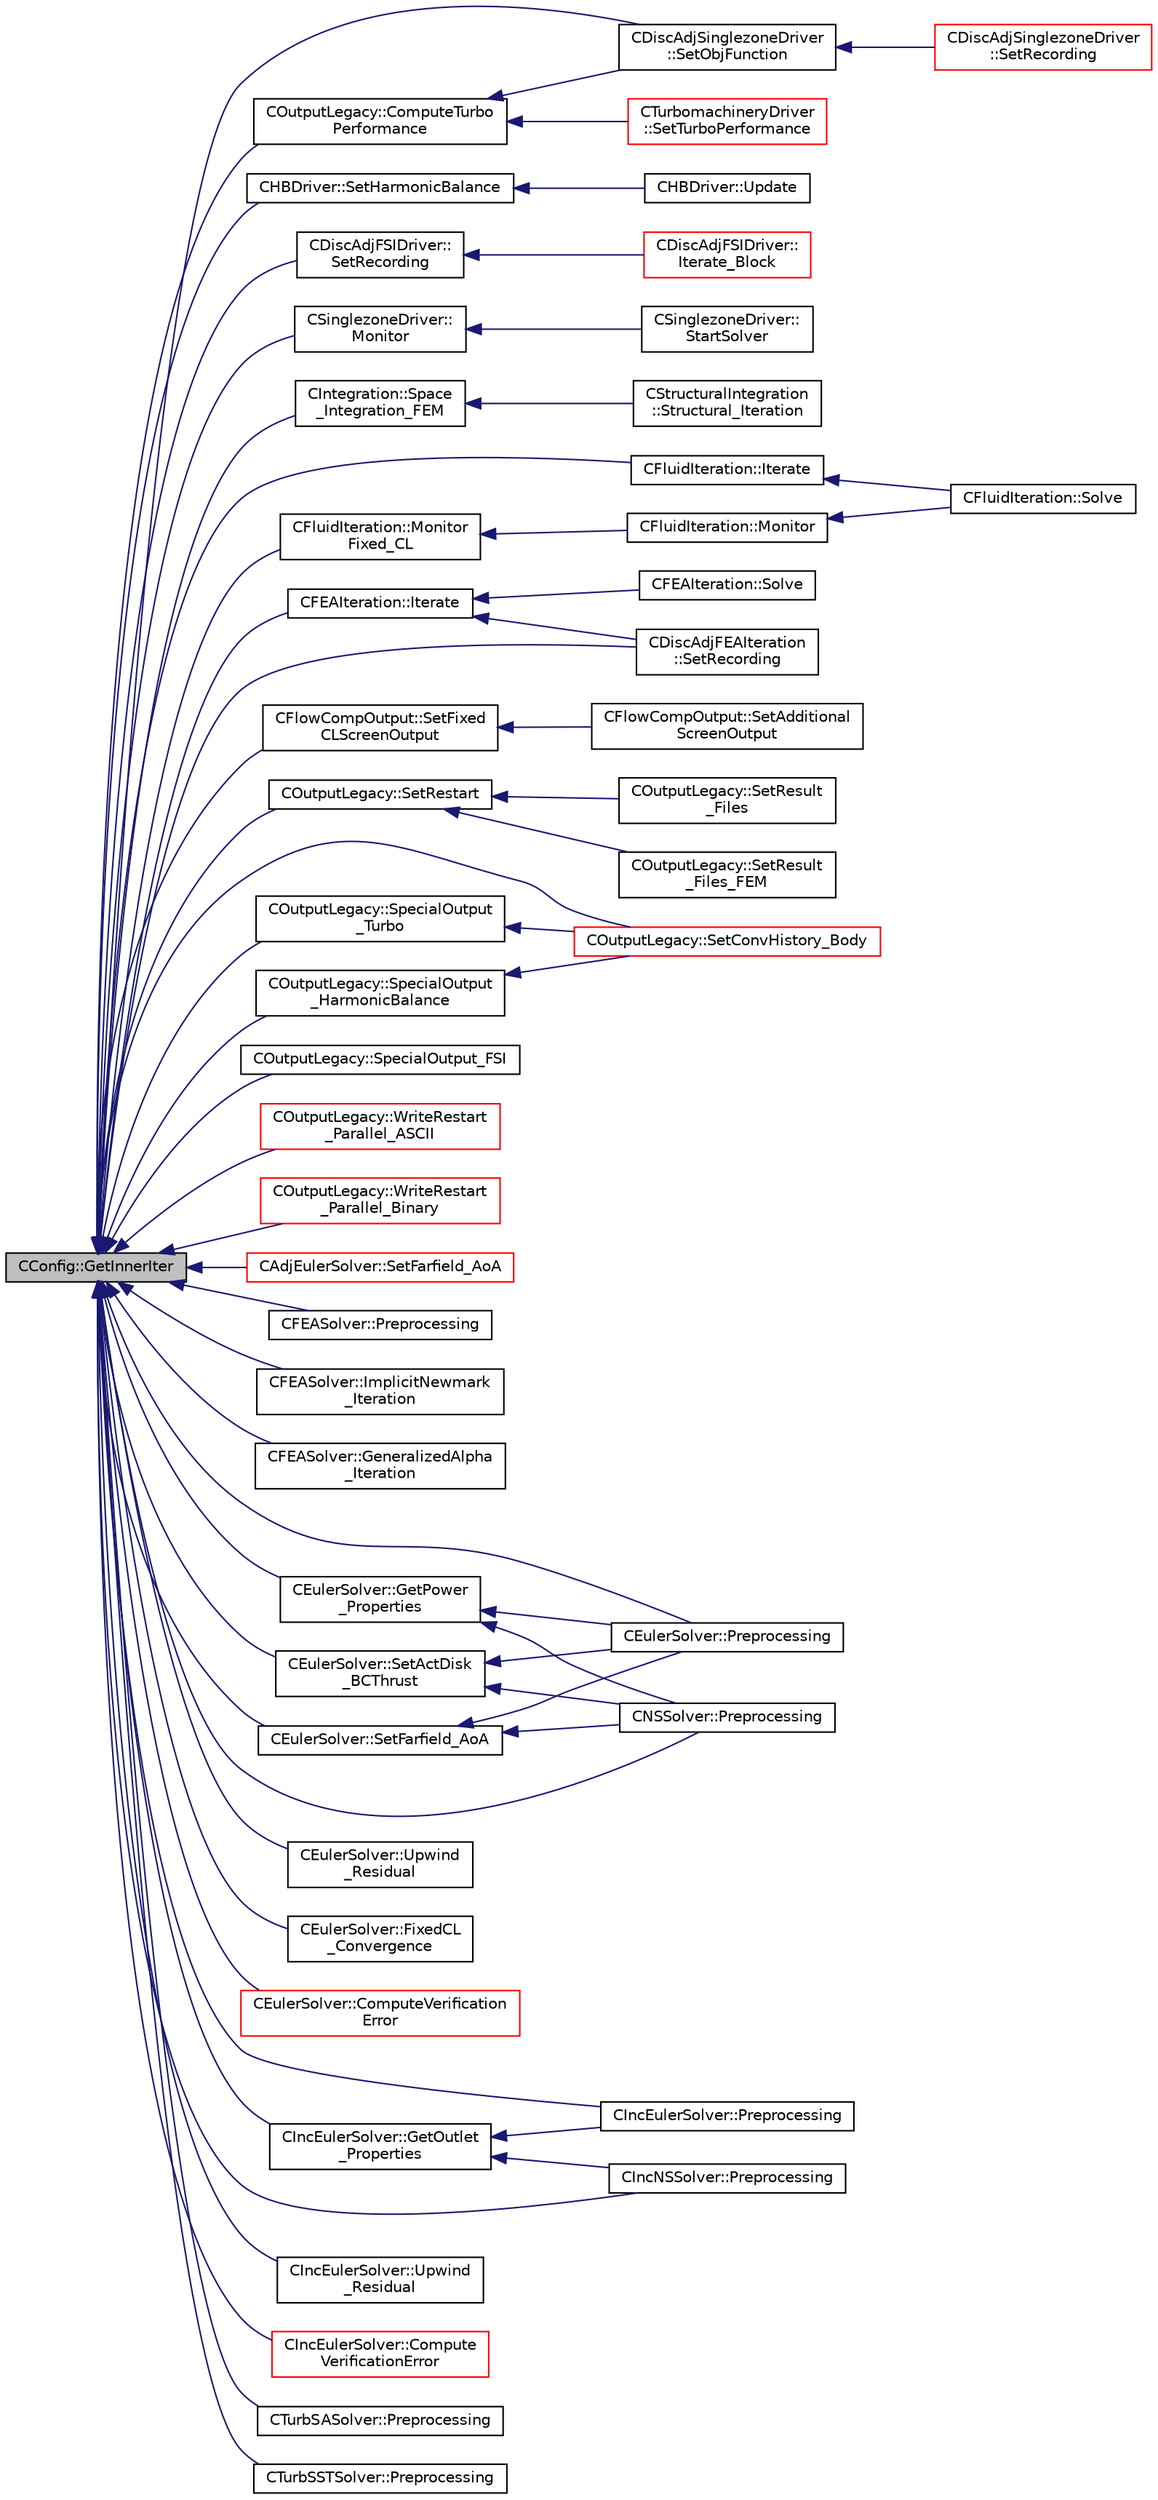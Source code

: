 digraph "CConfig::GetInnerIter"
{
  edge [fontname="Helvetica",fontsize="10",labelfontname="Helvetica",labelfontsize="10"];
  node [fontname="Helvetica",fontsize="10",shape=record];
  rankdir="LR";
  Node4316 [label="CConfig::GetInnerIter",height=0.2,width=0.4,color="black", fillcolor="grey75", style="filled", fontcolor="black"];
  Node4316 -> Node4317 [dir="back",color="midnightblue",fontsize="10",style="solid",fontname="Helvetica"];
  Node4317 [label="CDiscAdjSinglezoneDriver\l::SetObjFunction",height=0.2,width=0.4,color="black", fillcolor="white", style="filled",URL="$class_c_disc_adj_singlezone_driver.html#aea0513ac808106c6a92be610b3b17a6a",tooltip="Set the objective function. "];
  Node4317 -> Node4318 [dir="back",color="midnightblue",fontsize="10",style="solid",fontname="Helvetica"];
  Node4318 [label="CDiscAdjSinglezoneDriver\l::SetRecording",height=0.2,width=0.4,color="red", fillcolor="white", style="filled",URL="$class_c_disc_adj_singlezone_driver.html#a7e519f0f189a3a102b0630edaaa9d233",tooltip="Record one iteration of a flow iteration in within multiple zones. "];
  Node4316 -> Node4323 [dir="back",color="midnightblue",fontsize="10",style="solid",fontname="Helvetica"];
  Node4323 [label="CHBDriver::SetHarmonicBalance",height=0.2,width=0.4,color="black", fillcolor="white", style="filled",URL="$class_c_h_b_driver.html#a1c864c75002bc45dc6fdb4593e6b5fe3",tooltip="Computation and storage of the Harmonic Balance method source terms. "];
  Node4323 -> Node4324 [dir="back",color="midnightblue",fontsize="10",style="solid",fontname="Helvetica"];
  Node4324 [label="CHBDriver::Update",height=0.2,width=0.4,color="black", fillcolor="white", style="filled",URL="$class_c_h_b_driver.html#ad34ec58b57d70fdf128bb6685f732505",tooltip="Update the solution for the Harmonic Balance. "];
  Node4316 -> Node4325 [dir="back",color="midnightblue",fontsize="10",style="solid",fontname="Helvetica"];
  Node4325 [label="CDiscAdjFSIDriver::\lSetRecording",height=0.2,width=0.4,color="black", fillcolor="white", style="filled",URL="$class_c_disc_adj_f_s_i_driver.html#ab07394a77802e469a321ccd1b10cb988",tooltip="Set the recording for a Discrete Adjoint iteration for the FSI problem. "];
  Node4325 -> Node4326 [dir="back",color="midnightblue",fontsize="10",style="solid",fontname="Helvetica"];
  Node4326 [label="CDiscAdjFSIDriver::\lIterate_Block",height=0.2,width=0.4,color="red", fillcolor="white", style="filled",URL="$class_c_disc_adj_f_s_i_driver.html#a84949f139fa795b7d34d6ff77e82eb5c",tooltip="Iterate a certain block for adjoint FSI - may be the whole set of variables or independent and subite..."];
  Node4316 -> Node4328 [dir="back",color="midnightblue",fontsize="10",style="solid",fontname="Helvetica"];
  Node4328 [label="CSinglezoneDriver::\lMonitor",height=0.2,width=0.4,color="black", fillcolor="white", style="filled",URL="$class_c_singlezone_driver.html#ad87a636b4a2568cd4affce22a53e4872",tooltip="Monitor. "];
  Node4328 -> Node4329 [dir="back",color="midnightblue",fontsize="10",style="solid",fontname="Helvetica"];
  Node4329 [label="CSinglezoneDriver::\lStartSolver",height=0.2,width=0.4,color="black", fillcolor="white", style="filled",URL="$class_c_singlezone_driver.html#a6eb4215f7ee740a6d5edb798110ce44a",tooltip="[Overload] Launch the computation for single-zone problems. "];
  Node4316 -> Node4330 [dir="back",color="midnightblue",fontsize="10",style="solid",fontname="Helvetica"];
  Node4330 [label="CIntegration::Space\l_Integration_FEM",height=0.2,width=0.4,color="black", fillcolor="white", style="filled",URL="$class_c_integration.html#a67491687e3821e1c8ae25a8ff100852a",tooltip="Do the space integration of the numerical system on a FEM framework. "];
  Node4330 -> Node4331 [dir="back",color="midnightblue",fontsize="10",style="solid",fontname="Helvetica"];
  Node4331 [label="CStructuralIntegration\l::Structural_Iteration",height=0.2,width=0.4,color="black", fillcolor="white", style="filled",URL="$class_c_structural_integration.html#a4ead61d285b14be8d0f78ab1bd238c5a",tooltip="Do the numerical integration (implicit) of the structural solver. "];
  Node4316 -> Node4332 [dir="back",color="midnightblue",fontsize="10",style="solid",fontname="Helvetica"];
  Node4332 [label="CFluidIteration::Iterate",height=0.2,width=0.4,color="black", fillcolor="white", style="filled",URL="$class_c_fluid_iteration.html#ab1379b4cba3d8c893395123fb6030986",tooltip="Perform a single iteration of the fluid system. "];
  Node4332 -> Node4333 [dir="back",color="midnightblue",fontsize="10",style="solid",fontname="Helvetica"];
  Node4333 [label="CFluidIteration::Solve",height=0.2,width=0.4,color="black", fillcolor="white", style="filled",URL="$class_c_fluid_iteration.html#ae22cd342c9c9d2ea5ac3f5103394ff80",tooltip="Iterate the fluid system for a number of Inner_Iter iterations. "];
  Node4316 -> Node4334 [dir="back",color="midnightblue",fontsize="10",style="solid",fontname="Helvetica"];
  Node4334 [label="CFluidIteration::Monitor\lFixed_CL",height=0.2,width=0.4,color="black", fillcolor="white", style="filled",URL="$class_c_fluid_iteration.html#a21538ff2df862f29e659135452d901a1",tooltip="Fixed CL monitoring function. "];
  Node4334 -> Node4335 [dir="back",color="midnightblue",fontsize="10",style="solid",fontname="Helvetica"];
  Node4335 [label="CFluidIteration::Monitor",height=0.2,width=0.4,color="black", fillcolor="white", style="filled",URL="$class_c_fluid_iteration.html#a563192d869a4e82151c0bf6781b4890d",tooltip="Monitors the convergence and other metrics for the fluid system. "];
  Node4335 -> Node4333 [dir="back",color="midnightblue",fontsize="10",style="solid",fontname="Helvetica"];
  Node4316 -> Node4336 [dir="back",color="midnightblue",fontsize="10",style="solid",fontname="Helvetica"];
  Node4336 [label="CFEAIteration::Iterate",height=0.2,width=0.4,color="black", fillcolor="white", style="filled",URL="$class_c_f_e_a_iteration.html#af34a9ca7d54a7b4c31ad4fb1a487a158",tooltip="Perform a single iteration for structural analysis using the Finite Element Method. "];
  Node4336 -> Node4337 [dir="back",color="midnightblue",fontsize="10",style="solid",fontname="Helvetica"];
  Node4337 [label="CFEAIteration::Solve",height=0.2,width=0.4,color="black", fillcolor="white", style="filled",URL="$class_c_f_e_a_iteration.html#a93300b80aae492f8f966c16652e83e08",tooltip="Iterate the structural system for a number of Inner_Iter iterations. "];
  Node4336 -> Node4338 [dir="back",color="midnightblue",fontsize="10",style="solid",fontname="Helvetica"];
  Node4338 [label="CDiscAdjFEAIteration\l::SetRecording",height=0.2,width=0.4,color="black", fillcolor="white", style="filled",URL="$class_c_disc_adj_f_e_a_iteration.html#ad5f0dcb01d13560ce5245301646dc3bd",tooltip="Record a single iteration of the direct FEM system. "];
  Node4316 -> Node4338 [dir="back",color="midnightblue",fontsize="10",style="solid",fontname="Helvetica"];
  Node4316 -> Node4339 [dir="back",color="midnightblue",fontsize="10",style="solid",fontname="Helvetica"];
  Node4339 [label="CFlowCompOutput::SetFixed\lCLScreenOutput",height=0.2,width=0.4,color="black", fillcolor="white", style="filled",URL="$class_c_flow_comp_output.html#a5f8640bafa6e69a7681c8b26e1058cf8",tooltip="Write additional output for fixed CL mode. "];
  Node4339 -> Node4340 [dir="back",color="midnightblue",fontsize="10",style="solid",fontname="Helvetica"];
  Node4340 [label="CFlowCompOutput::SetAdditional\lScreenOutput",height=0.2,width=0.4,color="black", fillcolor="white", style="filled",URL="$class_c_flow_comp_output.html#a3f892f5388328b73fe4d70128ac06494",tooltip="Write any additional output defined for the current solver. "];
  Node4316 -> Node4341 [dir="back",color="midnightblue",fontsize="10",style="solid",fontname="Helvetica"];
  Node4341 [label="COutputLegacy::ComputeTurbo\lPerformance",height=0.2,width=0.4,color="black", fillcolor="white", style="filled",URL="$class_c_output_legacy.html#a870a4170d6099c1f7c589596e20d2079",tooltip="Compute . "];
  Node4341 -> Node4317 [dir="back",color="midnightblue",fontsize="10",style="solid",fontname="Helvetica"];
  Node4341 -> Node4342 [dir="back",color="midnightblue",fontsize="10",style="solid",fontname="Helvetica"];
  Node4342 [label="CTurbomachineryDriver\l::SetTurboPerformance",height=0.2,width=0.4,color="red", fillcolor="white", style="filled",URL="$class_c_turbomachinery_driver.html#a5f79f6d56a18a557d1afce41629ec743",tooltip="Set Mixing Plane interface within multiple zones. "];
  Node4316 -> Node4344 [dir="back",color="midnightblue",fontsize="10",style="solid",fontname="Helvetica"];
  Node4344 [label="COutputLegacy::SetRestart",height=0.2,width=0.4,color="black", fillcolor="white", style="filled",URL="$class_c_output_legacy.html#adadfc4d06c13f5fa3d6c9e21688329f4",tooltip="Write a native SU2 restart file. "];
  Node4344 -> Node4345 [dir="back",color="midnightblue",fontsize="10",style="solid",fontname="Helvetica"];
  Node4345 [label="COutputLegacy::SetResult\l_Files",height=0.2,width=0.4,color="black", fillcolor="white", style="filled",URL="$class_c_output_legacy.html#aa817439538e8cf82f82acbfa0bf7e735",tooltip="Writes and organizes the all the output files, except the history one, for serial computations..."];
  Node4344 -> Node4346 [dir="back",color="midnightblue",fontsize="10",style="solid",fontname="Helvetica"];
  Node4346 [label="COutputLegacy::SetResult\l_Files_FEM",height=0.2,width=0.4,color="black", fillcolor="white", style="filled",URL="$class_c_output_legacy.html#a25b90eb5e2bd0f05f92a89f0768f2181",tooltip="Writes and organizes the all the output files, except the history one, for serial computations with t..."];
  Node4316 -> Node4347 [dir="back",color="midnightblue",fontsize="10",style="solid",fontname="Helvetica"];
  Node4347 [label="COutputLegacy::SetConvHistory_Body",height=0.2,width=0.4,color="red", fillcolor="white", style="filled",URL="$class_c_output_legacy.html#a217cc0d778a3828499189a9debee47c6",tooltip="Write the history file and the convergence on the screen for serial computations. ..."];
  Node4316 -> Node4351 [dir="back",color="midnightblue",fontsize="10",style="solid",fontname="Helvetica"];
  Node4351 [label="COutputLegacy::SpecialOutput_FSI",height=0.2,width=0.4,color="black", fillcolor="white", style="filled",URL="$class_c_output_legacy.html#aadde14a2d1374676b5c9dbdb91401ed8",tooltip="Create and write the file with the FSI convergence history. "];
  Node4316 -> Node4352 [dir="back",color="midnightblue",fontsize="10",style="solid",fontname="Helvetica"];
  Node4352 [label="COutputLegacy::SpecialOutput\l_Turbo",height=0.2,width=0.4,color="black", fillcolor="white", style="filled",URL="$class_c_output_legacy.html#a6f0c7a1f6ae324473c2b095025c9d51d",tooltip="Write the output file for spanwise turboperformance. "];
  Node4352 -> Node4347 [dir="back",color="midnightblue",fontsize="10",style="solid",fontname="Helvetica"];
  Node4316 -> Node4353 [dir="back",color="midnightblue",fontsize="10",style="solid",fontname="Helvetica"];
  Node4353 [label="COutputLegacy::SpecialOutput\l_HarmonicBalance",height=0.2,width=0.4,color="black", fillcolor="white", style="filled",URL="$class_c_output_legacy.html#a5e9f263fb67265e07a007ffbe74015b4",tooltip="Write the output file for harmonic balance for each time-instance. "];
  Node4353 -> Node4347 [dir="back",color="midnightblue",fontsize="10",style="solid",fontname="Helvetica"];
  Node4316 -> Node4354 [dir="back",color="midnightblue",fontsize="10",style="solid",fontname="Helvetica"];
  Node4354 [label="COutputLegacy::WriteRestart\l_Parallel_ASCII",height=0.2,width=0.4,color="red", fillcolor="white", style="filled",URL="$class_c_output_legacy.html#a6511b32d9b2fd3198c1de49256469fa0",tooltip="Write a native SU2 restart file (ASCII) in parallel. "];
  Node4316 -> Node4356 [dir="back",color="midnightblue",fontsize="10",style="solid",fontname="Helvetica"];
  Node4356 [label="COutputLegacy::WriteRestart\l_Parallel_Binary",height=0.2,width=0.4,color="red", fillcolor="white", style="filled",URL="$class_c_output_legacy.html#a7bfa3a24fa48b0771e55199bf7ad7145",tooltip="Write a native SU2 restart file (binary) in parallel. "];
  Node4316 -> Node4357 [dir="back",color="midnightblue",fontsize="10",style="solid",fontname="Helvetica"];
  Node4357 [label="CAdjEulerSolver::SetFarfield_AoA",height=0.2,width=0.4,color="red", fillcolor="white", style="filled",URL="$class_c_adj_euler_solver.html#a5265a44e6c43dee677c9f26333148432",tooltip="Update the AoA and freestream velocity at the farfield. "];
  Node4316 -> Node4360 [dir="back",color="midnightblue",fontsize="10",style="solid",fontname="Helvetica"];
  Node4360 [label="CFEASolver::Preprocessing",height=0.2,width=0.4,color="black", fillcolor="white", style="filled",URL="$class_c_f_e_a_solver.html#a2171424e52ccd32f17bcbd4972b1fe15",tooltip="Set residuals to zero. "];
  Node4316 -> Node4361 [dir="back",color="midnightblue",fontsize="10",style="solid",fontname="Helvetica"];
  Node4361 [label="CFEASolver::ImplicitNewmark\l_Iteration",height=0.2,width=0.4,color="black", fillcolor="white", style="filled",URL="$class_c_f_e_a_solver.html#aa83ba08ae1eb93bd08512fd4b212d7bc",tooltip="Iterate using an implicit Newmark solver. "];
  Node4316 -> Node4362 [dir="back",color="midnightblue",fontsize="10",style="solid",fontname="Helvetica"];
  Node4362 [label="CFEASolver::GeneralizedAlpha\l_Iteration",height=0.2,width=0.4,color="black", fillcolor="white", style="filled",URL="$class_c_f_e_a_solver.html#a78a7858bc1a78f4aa8c8ed748f270966",tooltip="Iterate using an implicit Generalized Alpha solver. "];
  Node4316 -> Node4363 [dir="back",color="midnightblue",fontsize="10",style="solid",fontname="Helvetica"];
  Node4363 [label="CEulerSolver::Preprocessing",height=0.2,width=0.4,color="black", fillcolor="white", style="filled",URL="$class_c_euler_solver.html#a8b89e1bfce33284c2d8f5f00f82f3f3f",tooltip="Compute primitive variables and their gradients. "];
  Node4316 -> Node4364 [dir="back",color="midnightblue",fontsize="10",style="solid",fontname="Helvetica"];
  Node4364 [label="CEulerSolver::Upwind\l_Residual",height=0.2,width=0.4,color="black", fillcolor="white", style="filled",URL="$class_c_euler_solver.html#a9cb1da16bea732300854a351ebca2ed3",tooltip="Compute the spatial integration using a upwind scheme. "];
  Node4316 -> Node4365 [dir="back",color="midnightblue",fontsize="10",style="solid",fontname="Helvetica"];
  Node4365 [label="CEulerSolver::GetPower\l_Properties",height=0.2,width=0.4,color="black", fillcolor="white", style="filled",URL="$class_c_euler_solver.html#ad8b538a82e5a7a7e3903ec29954b1d07",tooltip="Compute the Fan face Mach number. "];
  Node4365 -> Node4363 [dir="back",color="midnightblue",fontsize="10",style="solid",fontname="Helvetica"];
  Node4365 -> Node4366 [dir="back",color="midnightblue",fontsize="10",style="solid",fontname="Helvetica"];
  Node4366 [label="CNSSolver::Preprocessing",height=0.2,width=0.4,color="black", fillcolor="white", style="filled",URL="$class_c_n_s_solver.html#a028c83d18cf8520dff2f9628d8a04e4b",tooltip="Restart residual and compute gradients. "];
  Node4316 -> Node4367 [dir="back",color="midnightblue",fontsize="10",style="solid",fontname="Helvetica"];
  Node4367 [label="CEulerSolver::SetActDisk\l_BCThrust",height=0.2,width=0.4,color="black", fillcolor="white", style="filled",URL="$class_c_euler_solver.html#a147d5ae75cf7de115e4be2c23ba95f6d",tooltip="Update the AoA and freestream velocity at the farfield. "];
  Node4367 -> Node4363 [dir="back",color="midnightblue",fontsize="10",style="solid",fontname="Helvetica"];
  Node4367 -> Node4366 [dir="back",color="midnightblue",fontsize="10",style="solid",fontname="Helvetica"];
  Node4316 -> Node4368 [dir="back",color="midnightblue",fontsize="10",style="solid",fontname="Helvetica"];
  Node4368 [label="CEulerSolver::SetFarfield_AoA",height=0.2,width=0.4,color="black", fillcolor="white", style="filled",URL="$class_c_euler_solver.html#ae9346f0feebb8b28613bfc7838d3d121",tooltip="Update the AoA and freestream velocity at the farfield. "];
  Node4368 -> Node4363 [dir="back",color="midnightblue",fontsize="10",style="solid",fontname="Helvetica"];
  Node4368 -> Node4366 [dir="back",color="midnightblue",fontsize="10",style="solid",fontname="Helvetica"];
  Node4316 -> Node4369 [dir="back",color="midnightblue",fontsize="10",style="solid",fontname="Helvetica"];
  Node4369 [label="CEulerSolver::FixedCL\l_Convergence",height=0.2,width=0.4,color="black", fillcolor="white", style="filled",URL="$class_c_euler_solver.html#ad2884e30f2a3661d790bfff589812589",tooltip="Check for convergence of the Fixed CL mode to the target CL. "];
  Node4316 -> Node4370 [dir="back",color="midnightblue",fontsize="10",style="solid",fontname="Helvetica"];
  Node4370 [label="CEulerSolver::ComputeVerification\lError",height=0.2,width=0.4,color="red", fillcolor="white", style="filled",URL="$class_c_euler_solver.html#a37498604753b1606c70ff04dddb707b3",tooltip="Compute the global error measures (L2, Linf) for verification cases. "];
  Node4316 -> Node4366 [dir="back",color="midnightblue",fontsize="10",style="solid",fontname="Helvetica"];
  Node4316 -> Node4375 [dir="back",color="midnightblue",fontsize="10",style="solid",fontname="Helvetica"];
  Node4375 [label="CIncEulerSolver::Preprocessing",height=0.2,width=0.4,color="black", fillcolor="white", style="filled",URL="$class_c_inc_euler_solver.html#aabd902b10cc9b41b6b2c406efba0ac41",tooltip="Compute primitive variables and their gradients. "];
  Node4316 -> Node4376 [dir="back",color="midnightblue",fontsize="10",style="solid",fontname="Helvetica"];
  Node4376 [label="CIncEulerSolver::Upwind\l_Residual",height=0.2,width=0.4,color="black", fillcolor="white", style="filled",URL="$class_c_inc_euler_solver.html#a935da79a4e1b1fe9c59bc86024164256",tooltip="Compute the spatial integration using a upwind scheme. "];
  Node4316 -> Node4377 [dir="back",color="midnightblue",fontsize="10",style="solid",fontname="Helvetica"];
  Node4377 [label="CIncEulerSolver::GetOutlet\l_Properties",height=0.2,width=0.4,color="black", fillcolor="white", style="filled",URL="$class_c_inc_euler_solver.html#aacea1dc960644b2fb82b191b17bf9056",tooltip="A virtual member. "];
  Node4377 -> Node4375 [dir="back",color="midnightblue",fontsize="10",style="solid",fontname="Helvetica"];
  Node4377 -> Node4378 [dir="back",color="midnightblue",fontsize="10",style="solid",fontname="Helvetica"];
  Node4378 [label="CIncNSSolver::Preprocessing",height=0.2,width=0.4,color="black", fillcolor="white", style="filled",URL="$class_c_inc_n_s_solver.html#ae84f6e86313acd1da80c505b4eab81e5",tooltip="Restart residual and compute gradients. "];
  Node4316 -> Node4379 [dir="back",color="midnightblue",fontsize="10",style="solid",fontname="Helvetica"];
  Node4379 [label="CIncEulerSolver::Compute\lVerificationError",height=0.2,width=0.4,color="red", fillcolor="white", style="filled",URL="$class_c_inc_euler_solver.html#abadd4cbdfd6257aedf667081237b232a",tooltip="Compute the global error measures (L2, Linf) for verification cases. "];
  Node4316 -> Node4378 [dir="back",color="midnightblue",fontsize="10",style="solid",fontname="Helvetica"];
  Node4316 -> Node4383 [dir="back",color="midnightblue",fontsize="10",style="solid",fontname="Helvetica"];
  Node4383 [label="CTurbSASolver::Preprocessing",height=0.2,width=0.4,color="black", fillcolor="white", style="filled",URL="$class_c_turb_s_a_solver.html#a225518dc5f0ca6ed894add826aaa16ea",tooltip="Restart residual and compute gradients. "];
  Node4316 -> Node4384 [dir="back",color="midnightblue",fontsize="10",style="solid",fontname="Helvetica"];
  Node4384 [label="CTurbSSTSolver::Preprocessing",height=0.2,width=0.4,color="black", fillcolor="white", style="filled",URL="$class_c_turb_s_s_t_solver.html#a653cf05307f24374fda6f523ce3130bf",tooltip="Restart residual and compute gradients. "];
}
